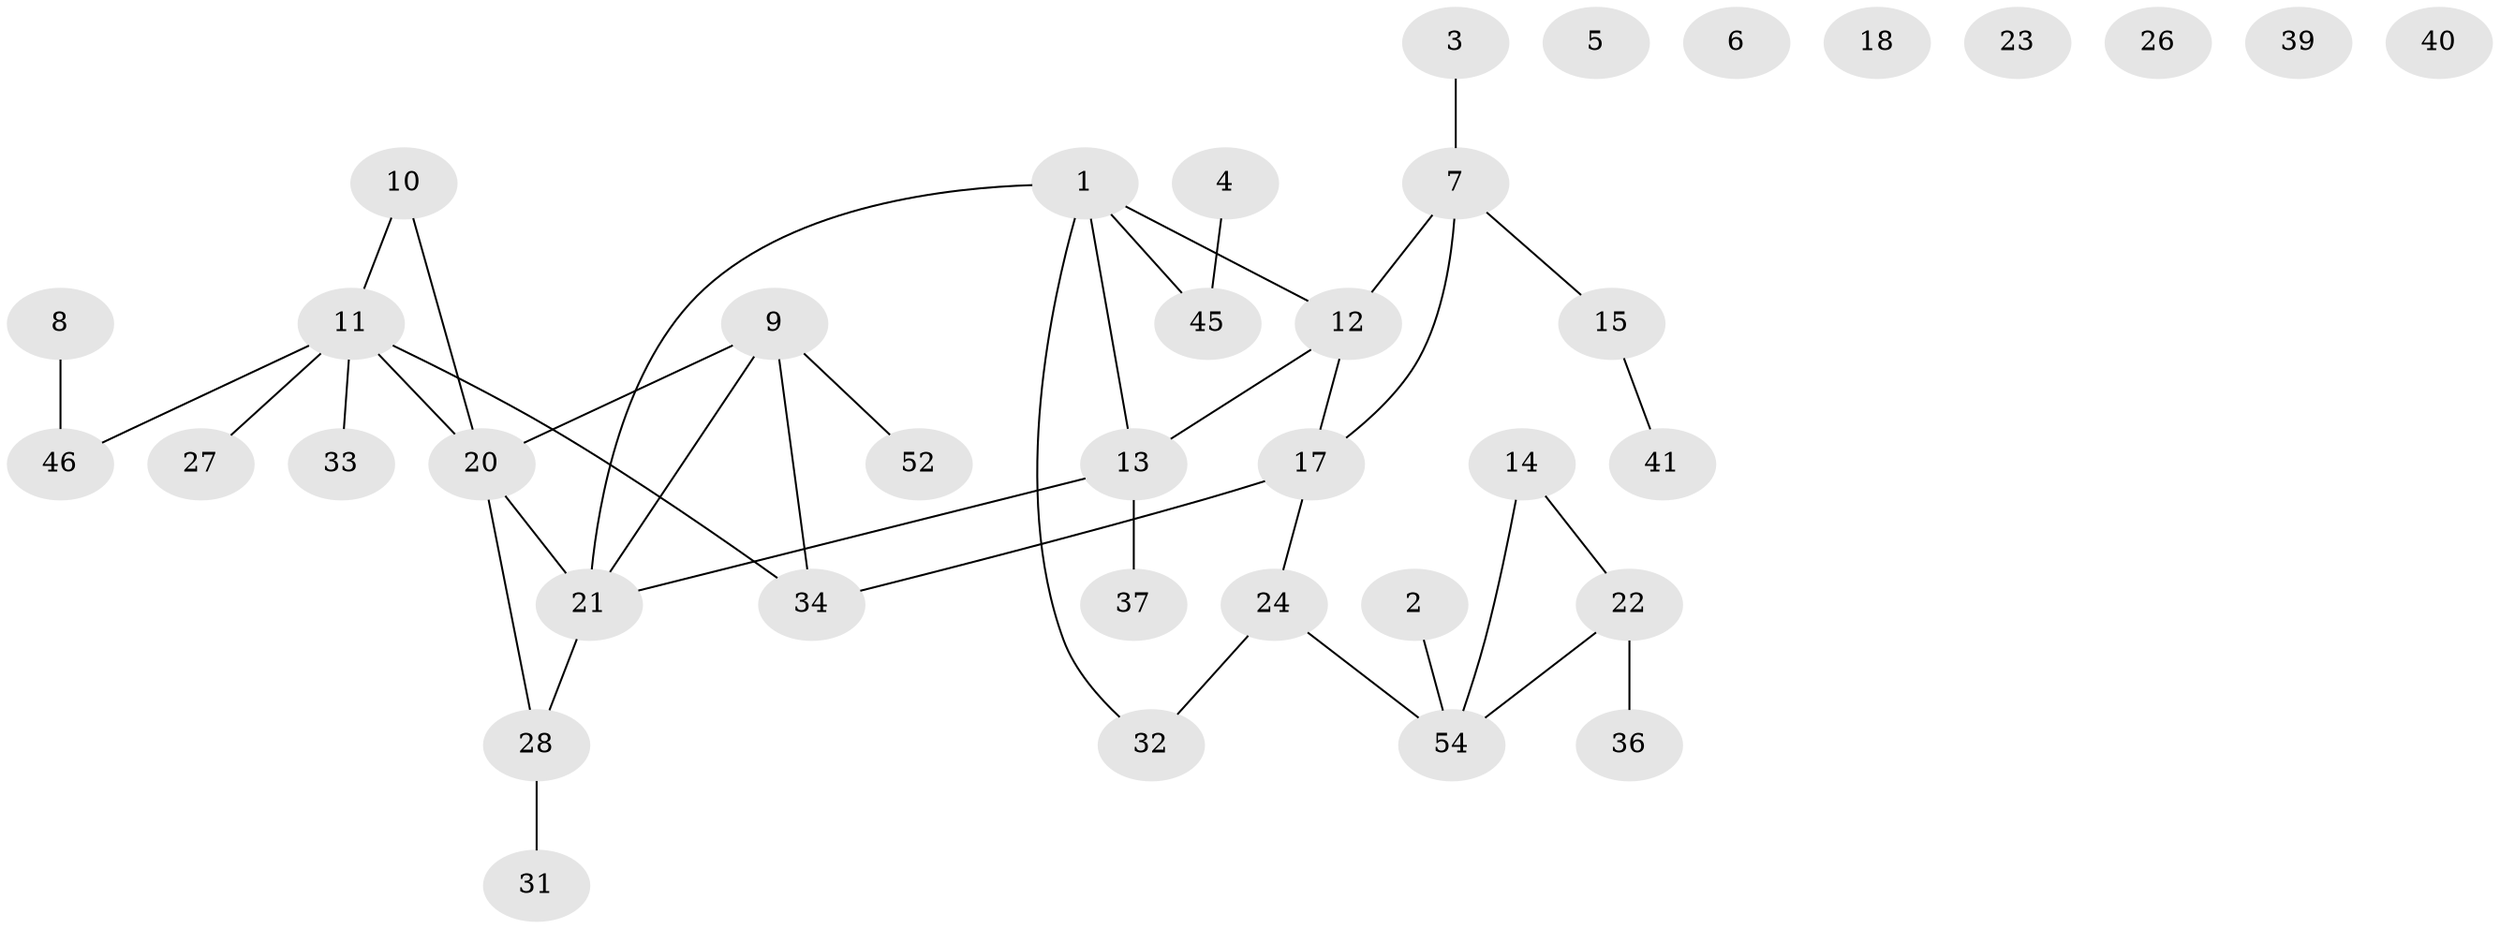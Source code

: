 // Generated by graph-tools (version 1.1) at 2025/23/03/03/25 07:23:29]
// undirected, 38 vertices, 40 edges
graph export_dot {
graph [start="1"]
  node [color=gray90,style=filled];
  1 [super="+47"];
  2;
  3;
  4;
  5;
  6;
  7 [super="+51"];
  8 [super="+19"];
  9;
  10;
  11 [super="+30"];
  12 [super="+16"];
  13 [super="+25"];
  14 [super="+48"];
  15 [super="+43"];
  17;
  18;
  20 [super="+38"];
  21 [super="+50"];
  22 [super="+42"];
  23;
  24 [super="+44"];
  26 [super="+29"];
  27;
  28 [super="+35"];
  31;
  32;
  33;
  34 [super="+53"];
  36;
  37;
  39;
  40;
  41;
  45 [super="+49"];
  46;
  52;
  54 [super="+55"];
  1 -- 21;
  1 -- 32;
  1 -- 13;
  1 -- 12;
  1 -- 45;
  2 -- 54;
  3 -- 7;
  4 -- 45;
  7 -- 17;
  7 -- 12;
  7 -- 15;
  8 -- 46;
  9 -- 20;
  9 -- 21;
  9 -- 52;
  9 -- 34;
  10 -- 11;
  10 -- 20;
  11 -- 27;
  11 -- 33;
  11 -- 34;
  11 -- 20;
  11 -- 46;
  12 -- 13 [weight=2];
  12 -- 17;
  13 -- 37;
  13 -- 21;
  14 -- 54;
  14 -- 22;
  15 -- 41;
  17 -- 24;
  17 -- 34;
  20 -- 28;
  20 -- 21;
  21 -- 28;
  22 -- 36;
  22 -- 54;
  24 -- 32;
  24 -- 54;
  28 -- 31;
}
